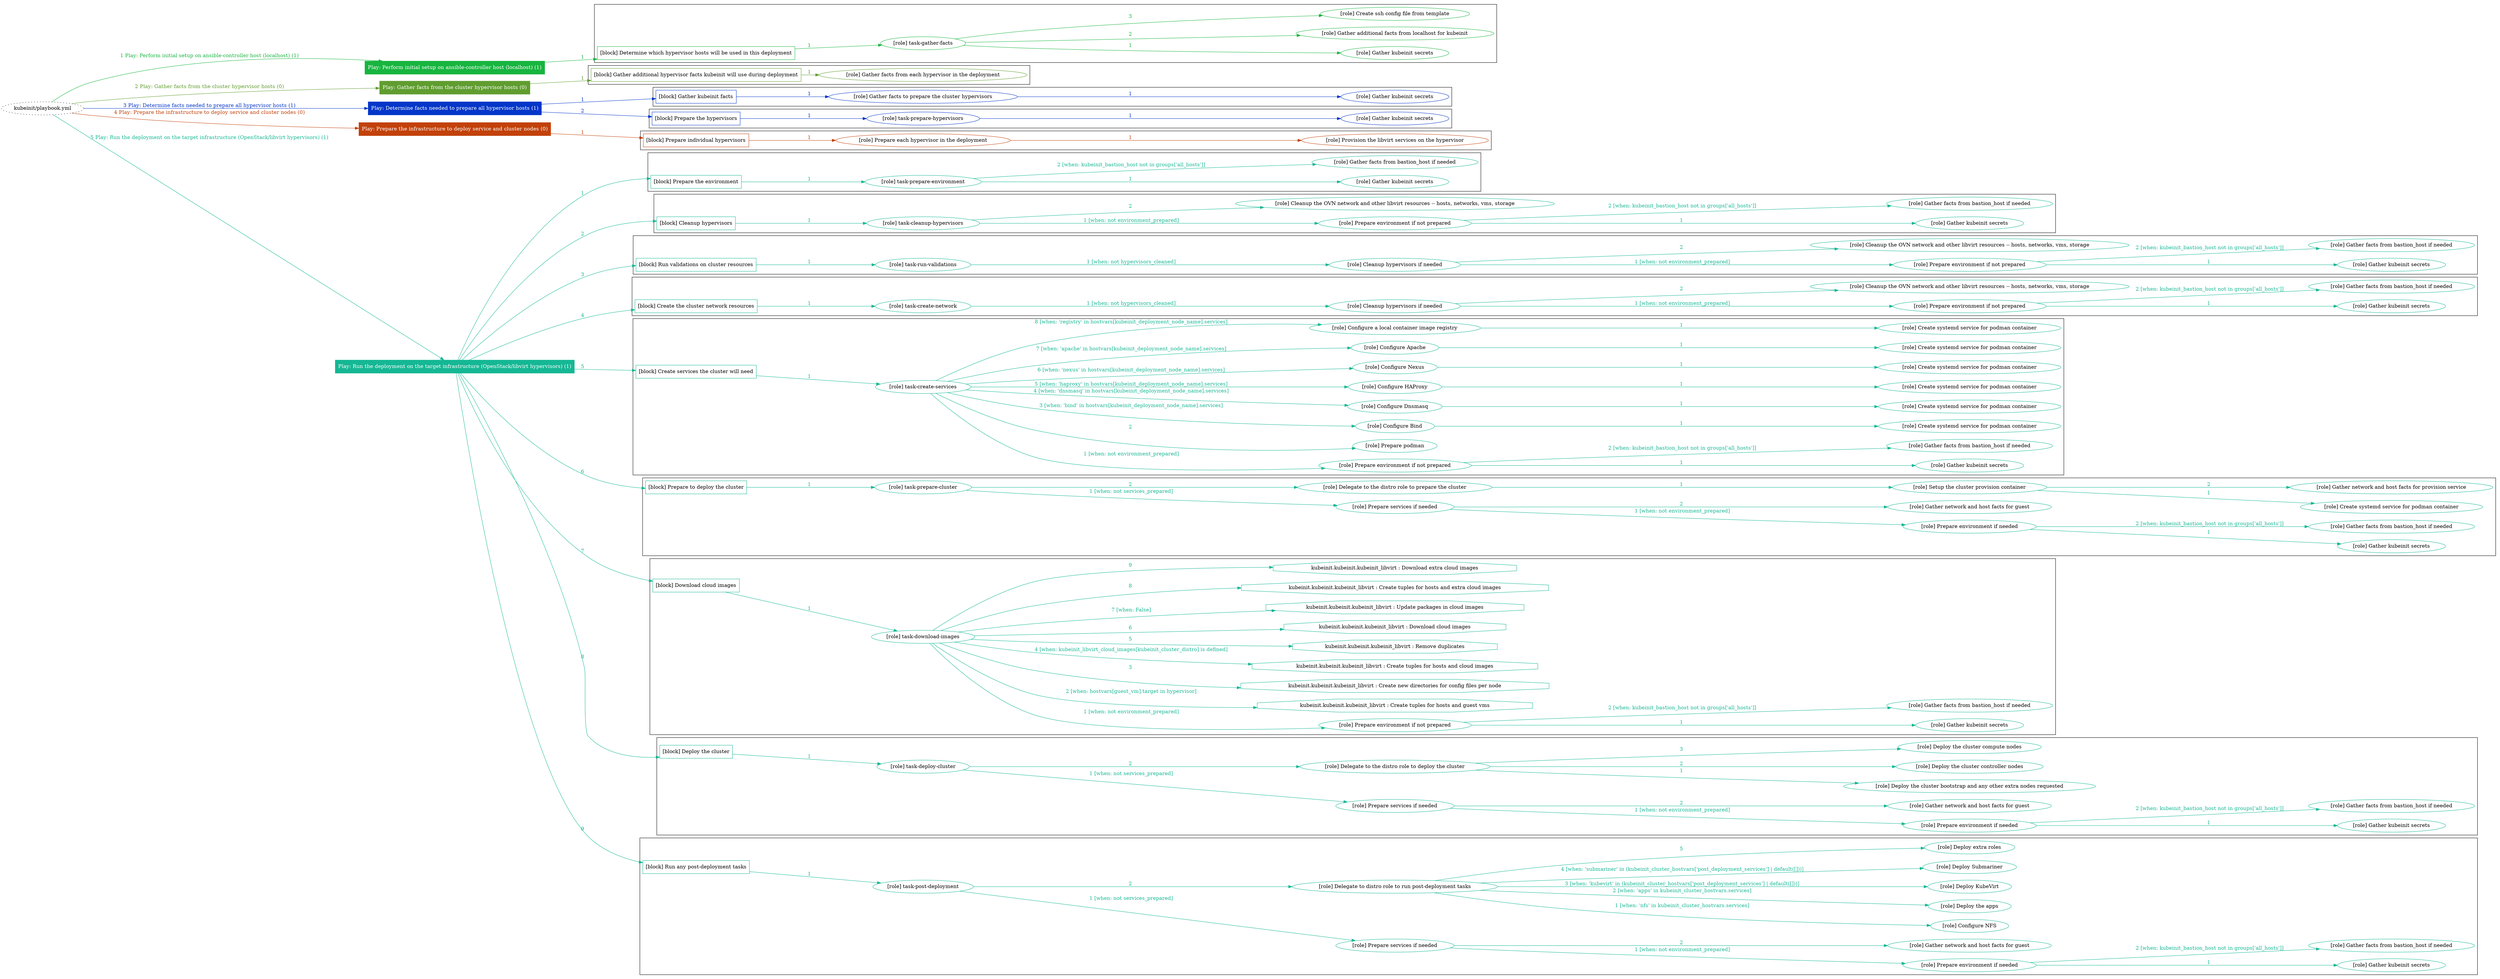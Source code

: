 digraph {
	graph [concentrate=true ordering=in rankdir=LR ratio=fill]
	edge [esep=5 sep=10]
	"kubeinit/playbook.yml" [URL="/home/runner/work/kubeinit/kubeinit/kubeinit/playbook.yml" id=playbook_b8c0cff5 style=dotted]
	"kubeinit/playbook.yml" -> play_79bb2c2b [label="1 Play: Perform initial setup on ansible-controller host (localhost) (1)" color="#17b53f" fontcolor="#17b53f" id=edge_play_79bb2c2b labeltooltip="1 Play: Perform initial setup on ansible-controller host (localhost) (1)" tooltip="1 Play: Perform initial setup on ansible-controller host (localhost) (1)"]
	subgraph "Play: Perform initial setup on ansible-controller host (localhost) (1)" {
		play_79bb2c2b [label="Play: Perform initial setup on ansible-controller host (localhost) (1)" URL="/home/runner/work/kubeinit/kubeinit/kubeinit/playbook.yml" color="#17b53f" fontcolor="#ffffff" id=play_79bb2c2b shape=box style=filled tooltip=localhost]
		play_79bb2c2b -> block_7d0245c3 [label=1 color="#17b53f" fontcolor="#17b53f" id=edge_block_7d0245c3 labeltooltip=1 tooltip=1]
		subgraph cluster_block_7d0245c3 {
			block_7d0245c3 [label="[block] Determine which hypervisor hosts will be used in this deployment" URL="/home/runner/work/kubeinit/kubeinit/kubeinit/playbook.yml" color="#17b53f" id=block_7d0245c3 labeltooltip="Determine which hypervisor hosts will be used in this deployment" shape=box tooltip="Determine which hypervisor hosts will be used in this deployment"]
			block_7d0245c3 -> role_03eec161 [label="1 " color="#17b53f" fontcolor="#17b53f" id=edge_role_03eec161 labeltooltip="1 " tooltip="1 "]
			subgraph "task-gather-facts" {
				role_03eec161 [label="[role] task-gather-facts" URL="/home/runner/work/kubeinit/kubeinit/kubeinit/playbook.yml" color="#17b53f" id=role_03eec161 tooltip="task-gather-facts"]
				role_03eec161 -> role_0f22fba3 [label="1 " color="#17b53f" fontcolor="#17b53f" id=edge_role_0f22fba3 labeltooltip="1 " tooltip="1 "]
				subgraph "Gather kubeinit secrets" {
					role_0f22fba3 [label="[role] Gather kubeinit secrets" URL="/home/runner/.ansible/collections/ansible_collections/kubeinit/kubeinit/roles/kubeinit_prepare/tasks/build_hypervisors_group.yml" color="#17b53f" id=role_0f22fba3 tooltip="Gather kubeinit secrets"]
				}
				role_03eec161 -> role_a5742921 [label="2 " color="#17b53f" fontcolor="#17b53f" id=edge_role_a5742921 labeltooltip="2 " tooltip="2 "]
				subgraph "Gather additional facts from localhost for kubeinit" {
					role_a5742921 [label="[role] Gather additional facts from localhost for kubeinit" URL="/home/runner/.ansible/collections/ansible_collections/kubeinit/kubeinit/roles/kubeinit_prepare/tasks/build_hypervisors_group.yml" color="#17b53f" id=role_a5742921 tooltip="Gather additional facts from localhost for kubeinit"]
				}
				role_03eec161 -> role_8aaf65fe [label="3 " color="#17b53f" fontcolor="#17b53f" id=edge_role_8aaf65fe labeltooltip="3 " tooltip="3 "]
				subgraph "Create ssh config file from template" {
					role_8aaf65fe [label="[role] Create ssh config file from template" URL="/home/runner/.ansible/collections/ansible_collections/kubeinit/kubeinit/roles/kubeinit_prepare/tasks/build_hypervisors_group.yml" color="#17b53f" id=role_8aaf65fe tooltip="Create ssh config file from template"]
				}
			}
		}
	}
	"kubeinit/playbook.yml" -> play_9719914f [label="2 Play: Gather facts from the cluster hypervisor hosts (0)" color="#609d2f" fontcolor="#609d2f" id=edge_play_9719914f labeltooltip="2 Play: Gather facts from the cluster hypervisor hosts (0)" tooltip="2 Play: Gather facts from the cluster hypervisor hosts (0)"]
	subgraph "Play: Gather facts from the cluster hypervisor hosts (0)" {
		play_9719914f [label="Play: Gather facts from the cluster hypervisor hosts (0)" URL="/home/runner/work/kubeinit/kubeinit/kubeinit/playbook.yml" color="#609d2f" fontcolor="#ffffff" id=play_9719914f shape=box style=filled tooltip="Play: Gather facts from the cluster hypervisor hosts (0)"]
		play_9719914f -> block_3197fe7c [label=1 color="#609d2f" fontcolor="#609d2f" id=edge_block_3197fe7c labeltooltip=1 tooltip=1]
		subgraph cluster_block_3197fe7c {
			block_3197fe7c [label="[block] Gather additional hypervisor facts kubeinit will use during deployment" URL="/home/runner/work/kubeinit/kubeinit/kubeinit/playbook.yml" color="#609d2f" id=block_3197fe7c labeltooltip="Gather additional hypervisor facts kubeinit will use during deployment" shape=box tooltip="Gather additional hypervisor facts kubeinit will use during deployment"]
			block_3197fe7c -> role_602e5e78 [label="1 " color="#609d2f" fontcolor="#609d2f" id=edge_role_602e5e78 labeltooltip="1 " tooltip="1 "]
			subgraph "Gather facts from each hypervisor in the deployment" {
				role_602e5e78 [label="[role] Gather facts from each hypervisor in the deployment" URL="/home/runner/work/kubeinit/kubeinit/kubeinit/playbook.yml" color="#609d2f" id=role_602e5e78 tooltip="Gather facts from each hypervisor in the deployment"]
			}
		}
	}
	"kubeinit/playbook.yml" -> play_0260ae30 [label="3 Play: Determine facts needed to prepare all hypervisor hosts (1)" color="#0336c9" fontcolor="#0336c9" id=edge_play_0260ae30 labeltooltip="3 Play: Determine facts needed to prepare all hypervisor hosts (1)" tooltip="3 Play: Determine facts needed to prepare all hypervisor hosts (1)"]
	subgraph "Play: Determine facts needed to prepare all hypervisor hosts (1)" {
		play_0260ae30 [label="Play: Determine facts needed to prepare all hypervisor hosts (1)" URL="/home/runner/work/kubeinit/kubeinit/kubeinit/playbook.yml" color="#0336c9" fontcolor="#ffffff" id=play_0260ae30 shape=box style=filled tooltip=localhost]
		play_0260ae30 -> block_7a3b59b8 [label=1 color="#0336c9" fontcolor="#0336c9" id=edge_block_7a3b59b8 labeltooltip=1 tooltip=1]
		subgraph cluster_block_7a3b59b8 {
			block_7a3b59b8 [label="[block] Gather kubeinit facts" URL="/home/runner/work/kubeinit/kubeinit/kubeinit/playbook.yml" color="#0336c9" id=block_7a3b59b8 labeltooltip="Gather kubeinit facts" shape=box tooltip="Gather kubeinit facts"]
			block_7a3b59b8 -> role_93294389 [label="1 " color="#0336c9" fontcolor="#0336c9" id=edge_role_93294389 labeltooltip="1 " tooltip="1 "]
			subgraph "Gather facts to prepare the cluster hypervisors" {
				role_93294389 [label="[role] Gather facts to prepare the cluster hypervisors" URL="/home/runner/work/kubeinit/kubeinit/kubeinit/playbook.yml" color="#0336c9" id=role_93294389 tooltip="Gather facts to prepare the cluster hypervisors"]
				role_93294389 -> role_0e43e0f3 [label="1 " color="#0336c9" fontcolor="#0336c9" id=edge_role_0e43e0f3 labeltooltip="1 " tooltip="1 "]
				subgraph "Gather kubeinit secrets" {
					role_0e43e0f3 [label="[role] Gather kubeinit secrets" URL="/home/runner/.ansible/collections/ansible_collections/kubeinit/kubeinit/roles/kubeinit_prepare/tasks/gather_kubeinit_facts.yml" color="#0336c9" id=role_0e43e0f3 tooltip="Gather kubeinit secrets"]
				}
			}
		}
		play_0260ae30 -> block_d73faa6b [label=2 color="#0336c9" fontcolor="#0336c9" id=edge_block_d73faa6b labeltooltip=2 tooltip=2]
		subgraph cluster_block_d73faa6b {
			block_d73faa6b [label="[block] Prepare the hypervisors" URL="/home/runner/work/kubeinit/kubeinit/kubeinit/playbook.yml" color="#0336c9" id=block_d73faa6b labeltooltip="Prepare the hypervisors" shape=box tooltip="Prepare the hypervisors"]
			block_d73faa6b -> role_a7060d57 [label="1 " color="#0336c9" fontcolor="#0336c9" id=edge_role_a7060d57 labeltooltip="1 " tooltip="1 "]
			subgraph "task-prepare-hypervisors" {
				role_a7060d57 [label="[role] task-prepare-hypervisors" URL="/home/runner/work/kubeinit/kubeinit/kubeinit/playbook.yml" color="#0336c9" id=role_a7060d57 tooltip="task-prepare-hypervisors"]
				role_a7060d57 -> role_28df9313 [label="1 " color="#0336c9" fontcolor="#0336c9" id=edge_role_28df9313 labeltooltip="1 " tooltip="1 "]
				subgraph "Gather kubeinit secrets" {
					role_28df9313 [label="[role] Gather kubeinit secrets" URL="/home/runner/.ansible/collections/ansible_collections/kubeinit/kubeinit/roles/kubeinit_prepare/tasks/gather_kubeinit_facts.yml" color="#0336c9" id=role_28df9313 tooltip="Gather kubeinit secrets"]
				}
			}
		}
	}
	"kubeinit/playbook.yml" -> play_c49d38e2 [label="4 Play: Prepare the infrastructure to deploy service and cluster nodes (0)" color="#c2410a" fontcolor="#c2410a" id=edge_play_c49d38e2 labeltooltip="4 Play: Prepare the infrastructure to deploy service and cluster nodes (0)" tooltip="4 Play: Prepare the infrastructure to deploy service and cluster nodes (0)"]
	subgraph "Play: Prepare the infrastructure to deploy service and cluster nodes (0)" {
		play_c49d38e2 [label="Play: Prepare the infrastructure to deploy service and cluster nodes (0)" URL="/home/runner/work/kubeinit/kubeinit/kubeinit/playbook.yml" color="#c2410a" fontcolor="#ffffff" id=play_c49d38e2 shape=box style=filled tooltip="Play: Prepare the infrastructure to deploy service and cluster nodes (0)"]
		play_c49d38e2 -> block_58b3752d [label=1 color="#c2410a" fontcolor="#c2410a" id=edge_block_58b3752d labeltooltip=1 tooltip=1]
		subgraph cluster_block_58b3752d {
			block_58b3752d [label="[block] Prepare individual hypervisors" URL="/home/runner/work/kubeinit/kubeinit/kubeinit/playbook.yml" color="#c2410a" id=block_58b3752d labeltooltip="Prepare individual hypervisors" shape=box tooltip="Prepare individual hypervisors"]
			block_58b3752d -> role_0242a34a [label="1 " color="#c2410a" fontcolor="#c2410a" id=edge_role_0242a34a labeltooltip="1 " tooltip="1 "]
			subgraph "Prepare each hypervisor in the deployment" {
				role_0242a34a [label="[role] Prepare each hypervisor in the deployment" URL="/home/runner/work/kubeinit/kubeinit/kubeinit/playbook.yml" color="#c2410a" id=role_0242a34a tooltip="Prepare each hypervisor in the deployment"]
				role_0242a34a -> role_82423470 [label="1 " color="#c2410a" fontcolor="#c2410a" id=edge_role_82423470 labeltooltip="1 " tooltip="1 "]
				subgraph "Provision the libvirt services on the hypervisor" {
					role_82423470 [label="[role] Provision the libvirt services on the hypervisor" URL="/home/runner/.ansible/collections/ansible_collections/kubeinit/kubeinit/roles/kubeinit_prepare/tasks/prepare_hypervisor.yml" color="#c2410a" id=role_82423470 tooltip="Provision the libvirt services on the hypervisor"]
				}
			}
		}
	}
	"kubeinit/playbook.yml" -> play_3e78b6ce [label="5 Play: Run the deployment on the target infrastructure (OpenStack/libvirt hypervisors) (1)" color="#15b794" fontcolor="#15b794" id=edge_play_3e78b6ce labeltooltip="5 Play: Run the deployment on the target infrastructure (OpenStack/libvirt hypervisors) (1)" tooltip="5 Play: Run the deployment on the target infrastructure (OpenStack/libvirt hypervisors) (1)"]
	subgraph "Play: Run the deployment on the target infrastructure (OpenStack/libvirt hypervisors) (1)" {
		play_3e78b6ce [label="Play: Run the deployment on the target infrastructure (OpenStack/libvirt hypervisors) (1)" URL="/home/runner/work/kubeinit/kubeinit/kubeinit/playbook.yml" color="#15b794" fontcolor="#ffffff" id=play_3e78b6ce shape=box style=filled tooltip=localhost]
		play_3e78b6ce -> block_551d9a4a [label=1 color="#15b794" fontcolor="#15b794" id=edge_block_551d9a4a labeltooltip=1 tooltip=1]
		subgraph cluster_block_551d9a4a {
			block_551d9a4a [label="[block] Prepare the environment" URL="/home/runner/work/kubeinit/kubeinit/kubeinit/playbook.yml" color="#15b794" id=block_551d9a4a labeltooltip="Prepare the environment" shape=box tooltip="Prepare the environment"]
			block_551d9a4a -> role_446127a7 [label="1 " color="#15b794" fontcolor="#15b794" id=edge_role_446127a7 labeltooltip="1 " tooltip="1 "]
			subgraph "task-prepare-environment" {
				role_446127a7 [label="[role] task-prepare-environment" URL="/home/runner/work/kubeinit/kubeinit/kubeinit/playbook.yml" color="#15b794" id=role_446127a7 tooltip="task-prepare-environment"]
				role_446127a7 -> role_4d3b2f1a [label="1 " color="#15b794" fontcolor="#15b794" id=edge_role_4d3b2f1a labeltooltip="1 " tooltip="1 "]
				subgraph "Gather kubeinit secrets" {
					role_4d3b2f1a [label="[role] Gather kubeinit secrets" URL="/home/runner/.ansible/collections/ansible_collections/kubeinit/kubeinit/roles/kubeinit_prepare/tasks/gather_kubeinit_facts.yml" color="#15b794" id=role_4d3b2f1a tooltip="Gather kubeinit secrets"]
				}
				role_446127a7 -> role_658f92ec [label="2 [when: kubeinit_bastion_host not in groups['all_hosts']]" color="#15b794" fontcolor="#15b794" id=edge_role_658f92ec labeltooltip="2 [when: kubeinit_bastion_host not in groups['all_hosts']]" tooltip="2 [when: kubeinit_bastion_host not in groups['all_hosts']]"]
				subgraph "Gather facts from bastion_host if needed" {
					role_658f92ec [label="[role] Gather facts from bastion_host if needed" URL="/home/runner/.ansible/collections/ansible_collections/kubeinit/kubeinit/roles/kubeinit_prepare/tasks/main.yml" color="#15b794" id=role_658f92ec tooltip="Gather facts from bastion_host if needed"]
				}
			}
		}
		play_3e78b6ce -> block_05b1e6d5 [label=2 color="#15b794" fontcolor="#15b794" id=edge_block_05b1e6d5 labeltooltip=2 tooltip=2]
		subgraph cluster_block_05b1e6d5 {
			block_05b1e6d5 [label="[block] Cleanup hypervisors" URL="/home/runner/work/kubeinit/kubeinit/kubeinit/playbook.yml" color="#15b794" id=block_05b1e6d5 labeltooltip="Cleanup hypervisors" shape=box tooltip="Cleanup hypervisors"]
			block_05b1e6d5 -> role_9380ef3f [label="1 " color="#15b794" fontcolor="#15b794" id=edge_role_9380ef3f labeltooltip="1 " tooltip="1 "]
			subgraph "task-cleanup-hypervisors" {
				role_9380ef3f [label="[role] task-cleanup-hypervisors" URL="/home/runner/work/kubeinit/kubeinit/kubeinit/playbook.yml" color="#15b794" id=role_9380ef3f tooltip="task-cleanup-hypervisors"]
				role_9380ef3f -> role_fc4af6cd [label="1 [when: not environment_prepared]" color="#15b794" fontcolor="#15b794" id=edge_role_fc4af6cd labeltooltip="1 [when: not environment_prepared]" tooltip="1 [when: not environment_prepared]"]
				subgraph "Prepare environment if not prepared" {
					role_fc4af6cd [label="[role] Prepare environment if not prepared" URL="/home/runner/.ansible/collections/ansible_collections/kubeinit/kubeinit/roles/kubeinit_libvirt/tasks/cleanup_hypervisors.yml" color="#15b794" id=role_fc4af6cd tooltip="Prepare environment if not prepared"]
					role_fc4af6cd -> role_afb8169a [label="1 " color="#15b794" fontcolor="#15b794" id=edge_role_afb8169a labeltooltip="1 " tooltip="1 "]
					subgraph "Gather kubeinit secrets" {
						role_afb8169a [label="[role] Gather kubeinit secrets" URL="/home/runner/.ansible/collections/ansible_collections/kubeinit/kubeinit/roles/kubeinit_prepare/tasks/gather_kubeinit_facts.yml" color="#15b794" id=role_afb8169a tooltip="Gather kubeinit secrets"]
					}
					role_fc4af6cd -> role_ea319e98 [label="2 [when: kubeinit_bastion_host not in groups['all_hosts']]" color="#15b794" fontcolor="#15b794" id=edge_role_ea319e98 labeltooltip="2 [when: kubeinit_bastion_host not in groups['all_hosts']]" tooltip="2 [when: kubeinit_bastion_host not in groups['all_hosts']]"]
					subgraph "Gather facts from bastion_host if needed" {
						role_ea319e98 [label="[role] Gather facts from bastion_host if needed" URL="/home/runner/.ansible/collections/ansible_collections/kubeinit/kubeinit/roles/kubeinit_prepare/tasks/main.yml" color="#15b794" id=role_ea319e98 tooltip="Gather facts from bastion_host if needed"]
					}
				}
				role_9380ef3f -> role_1036d44f [label="2 " color="#15b794" fontcolor="#15b794" id=edge_role_1036d44f labeltooltip="2 " tooltip="2 "]
				subgraph "Cleanup the OVN network and other libvirt resources -- hosts, networks, vms, storage" {
					role_1036d44f [label="[role] Cleanup the OVN network and other libvirt resources -- hosts, networks, vms, storage" URL="/home/runner/.ansible/collections/ansible_collections/kubeinit/kubeinit/roles/kubeinit_libvirt/tasks/cleanup_hypervisors.yml" color="#15b794" id=role_1036d44f tooltip="Cleanup the OVN network and other libvirt resources -- hosts, networks, vms, storage"]
				}
			}
		}
		play_3e78b6ce -> block_2edb4171 [label=3 color="#15b794" fontcolor="#15b794" id=edge_block_2edb4171 labeltooltip=3 tooltip=3]
		subgraph cluster_block_2edb4171 {
			block_2edb4171 [label="[block] Run validations on cluster resources" URL="/home/runner/work/kubeinit/kubeinit/kubeinit/playbook.yml" color="#15b794" id=block_2edb4171 labeltooltip="Run validations on cluster resources" shape=box tooltip="Run validations on cluster resources"]
			block_2edb4171 -> role_65d10ce2 [label="1 " color="#15b794" fontcolor="#15b794" id=edge_role_65d10ce2 labeltooltip="1 " tooltip="1 "]
			subgraph "task-run-validations" {
				role_65d10ce2 [label="[role] task-run-validations" URL="/home/runner/work/kubeinit/kubeinit/kubeinit/playbook.yml" color="#15b794" id=role_65d10ce2 tooltip="task-run-validations"]
				role_65d10ce2 -> role_9abbbc3c [label="1 [when: not hypervisors_cleaned]" color="#15b794" fontcolor="#15b794" id=edge_role_9abbbc3c labeltooltip="1 [when: not hypervisors_cleaned]" tooltip="1 [when: not hypervisors_cleaned]"]
				subgraph "Cleanup hypervisors if needed" {
					role_9abbbc3c [label="[role] Cleanup hypervisors if needed" URL="/home/runner/.ansible/collections/ansible_collections/kubeinit/kubeinit/roles/kubeinit_validations/tasks/main.yml" color="#15b794" id=role_9abbbc3c tooltip="Cleanup hypervisors if needed"]
					role_9abbbc3c -> role_29b59d80 [label="1 [when: not environment_prepared]" color="#15b794" fontcolor="#15b794" id=edge_role_29b59d80 labeltooltip="1 [when: not environment_prepared]" tooltip="1 [when: not environment_prepared]"]
					subgraph "Prepare environment if not prepared" {
						role_29b59d80 [label="[role] Prepare environment if not prepared" URL="/home/runner/.ansible/collections/ansible_collections/kubeinit/kubeinit/roles/kubeinit_libvirt/tasks/cleanup_hypervisors.yml" color="#15b794" id=role_29b59d80 tooltip="Prepare environment if not prepared"]
						role_29b59d80 -> role_4c908427 [label="1 " color="#15b794" fontcolor="#15b794" id=edge_role_4c908427 labeltooltip="1 " tooltip="1 "]
						subgraph "Gather kubeinit secrets" {
							role_4c908427 [label="[role] Gather kubeinit secrets" URL="/home/runner/.ansible/collections/ansible_collections/kubeinit/kubeinit/roles/kubeinit_prepare/tasks/gather_kubeinit_facts.yml" color="#15b794" id=role_4c908427 tooltip="Gather kubeinit secrets"]
						}
						role_29b59d80 -> role_a76e02f3 [label="2 [when: kubeinit_bastion_host not in groups['all_hosts']]" color="#15b794" fontcolor="#15b794" id=edge_role_a76e02f3 labeltooltip="2 [when: kubeinit_bastion_host not in groups['all_hosts']]" tooltip="2 [when: kubeinit_bastion_host not in groups['all_hosts']]"]
						subgraph "Gather facts from bastion_host if needed" {
							role_a76e02f3 [label="[role] Gather facts from bastion_host if needed" URL="/home/runner/.ansible/collections/ansible_collections/kubeinit/kubeinit/roles/kubeinit_prepare/tasks/main.yml" color="#15b794" id=role_a76e02f3 tooltip="Gather facts from bastion_host if needed"]
						}
					}
					role_9abbbc3c -> role_23526d44 [label="2 " color="#15b794" fontcolor="#15b794" id=edge_role_23526d44 labeltooltip="2 " tooltip="2 "]
					subgraph "Cleanup the OVN network and other libvirt resources -- hosts, networks, vms, storage" {
						role_23526d44 [label="[role] Cleanup the OVN network and other libvirt resources -- hosts, networks, vms, storage" URL="/home/runner/.ansible/collections/ansible_collections/kubeinit/kubeinit/roles/kubeinit_libvirt/tasks/cleanup_hypervisors.yml" color="#15b794" id=role_23526d44 tooltip="Cleanup the OVN network and other libvirt resources -- hosts, networks, vms, storage"]
					}
				}
			}
		}
		play_3e78b6ce -> block_fb2fca9a [label=4 color="#15b794" fontcolor="#15b794" id=edge_block_fb2fca9a labeltooltip=4 tooltip=4]
		subgraph cluster_block_fb2fca9a {
			block_fb2fca9a [label="[block] Create the cluster network resources" URL="/home/runner/work/kubeinit/kubeinit/kubeinit/playbook.yml" color="#15b794" id=block_fb2fca9a labeltooltip="Create the cluster network resources" shape=box tooltip="Create the cluster network resources"]
			block_fb2fca9a -> role_215ce63f [label="1 " color="#15b794" fontcolor="#15b794" id=edge_role_215ce63f labeltooltip="1 " tooltip="1 "]
			subgraph "task-create-network" {
				role_215ce63f [label="[role] task-create-network" URL="/home/runner/work/kubeinit/kubeinit/kubeinit/playbook.yml" color="#15b794" id=role_215ce63f tooltip="task-create-network"]
				role_215ce63f -> role_14e12a07 [label="1 [when: not hypervisors_cleaned]" color="#15b794" fontcolor="#15b794" id=edge_role_14e12a07 labeltooltip="1 [when: not hypervisors_cleaned]" tooltip="1 [when: not hypervisors_cleaned]"]
				subgraph "Cleanup hypervisors if needed" {
					role_14e12a07 [label="[role] Cleanup hypervisors if needed" URL="/home/runner/.ansible/collections/ansible_collections/kubeinit/kubeinit/roles/kubeinit_libvirt/tasks/create_network.yml" color="#15b794" id=role_14e12a07 tooltip="Cleanup hypervisors if needed"]
					role_14e12a07 -> role_e40c020a [label="1 [when: not environment_prepared]" color="#15b794" fontcolor="#15b794" id=edge_role_e40c020a labeltooltip="1 [when: not environment_prepared]" tooltip="1 [when: not environment_prepared]"]
					subgraph "Prepare environment if not prepared" {
						role_e40c020a [label="[role] Prepare environment if not prepared" URL="/home/runner/.ansible/collections/ansible_collections/kubeinit/kubeinit/roles/kubeinit_libvirt/tasks/cleanup_hypervisors.yml" color="#15b794" id=role_e40c020a tooltip="Prepare environment if not prepared"]
						role_e40c020a -> role_0f351355 [label="1 " color="#15b794" fontcolor="#15b794" id=edge_role_0f351355 labeltooltip="1 " tooltip="1 "]
						subgraph "Gather kubeinit secrets" {
							role_0f351355 [label="[role] Gather kubeinit secrets" URL="/home/runner/.ansible/collections/ansible_collections/kubeinit/kubeinit/roles/kubeinit_prepare/tasks/gather_kubeinit_facts.yml" color="#15b794" id=role_0f351355 tooltip="Gather kubeinit secrets"]
						}
						role_e40c020a -> role_8f890452 [label="2 [when: kubeinit_bastion_host not in groups['all_hosts']]" color="#15b794" fontcolor="#15b794" id=edge_role_8f890452 labeltooltip="2 [when: kubeinit_bastion_host not in groups['all_hosts']]" tooltip="2 [when: kubeinit_bastion_host not in groups['all_hosts']]"]
						subgraph "Gather facts from bastion_host if needed" {
							role_8f890452 [label="[role] Gather facts from bastion_host if needed" URL="/home/runner/.ansible/collections/ansible_collections/kubeinit/kubeinit/roles/kubeinit_prepare/tasks/main.yml" color="#15b794" id=role_8f890452 tooltip="Gather facts from bastion_host if needed"]
						}
					}
					role_14e12a07 -> role_858f82c7 [label="2 " color="#15b794" fontcolor="#15b794" id=edge_role_858f82c7 labeltooltip="2 " tooltip="2 "]
					subgraph "Cleanup the OVN network and other libvirt resources -- hosts, networks, vms, storage" {
						role_858f82c7 [label="[role] Cleanup the OVN network and other libvirt resources -- hosts, networks, vms, storage" URL="/home/runner/.ansible/collections/ansible_collections/kubeinit/kubeinit/roles/kubeinit_libvirt/tasks/cleanup_hypervisors.yml" color="#15b794" id=role_858f82c7 tooltip="Cleanup the OVN network and other libvirt resources -- hosts, networks, vms, storage"]
					}
				}
			}
		}
		play_3e78b6ce -> block_5f3618f0 [label=5 color="#15b794" fontcolor="#15b794" id=edge_block_5f3618f0 labeltooltip=5 tooltip=5]
		subgraph cluster_block_5f3618f0 {
			block_5f3618f0 [label="[block] Create services the cluster will need" URL="/home/runner/work/kubeinit/kubeinit/kubeinit/playbook.yml" color="#15b794" id=block_5f3618f0 labeltooltip="Create services the cluster will need" shape=box tooltip="Create services the cluster will need"]
			block_5f3618f0 -> role_5f8d4481 [label="1 " color="#15b794" fontcolor="#15b794" id=edge_role_5f8d4481 labeltooltip="1 " tooltip="1 "]
			subgraph "task-create-services" {
				role_5f8d4481 [label="[role] task-create-services" URL="/home/runner/work/kubeinit/kubeinit/kubeinit/playbook.yml" color="#15b794" id=role_5f8d4481 tooltip="task-create-services"]
				role_5f8d4481 -> role_55929c0e [label="1 [when: not environment_prepared]" color="#15b794" fontcolor="#15b794" id=edge_role_55929c0e labeltooltip="1 [when: not environment_prepared]" tooltip="1 [when: not environment_prepared]"]
				subgraph "Prepare environment if not prepared" {
					role_55929c0e [label="[role] Prepare environment if not prepared" URL="/home/runner/.ansible/collections/ansible_collections/kubeinit/kubeinit/roles/kubeinit_services/tasks/main.yml" color="#15b794" id=role_55929c0e tooltip="Prepare environment if not prepared"]
					role_55929c0e -> role_6feaa712 [label="1 " color="#15b794" fontcolor="#15b794" id=edge_role_6feaa712 labeltooltip="1 " tooltip="1 "]
					subgraph "Gather kubeinit secrets" {
						role_6feaa712 [label="[role] Gather kubeinit secrets" URL="/home/runner/.ansible/collections/ansible_collections/kubeinit/kubeinit/roles/kubeinit_prepare/tasks/gather_kubeinit_facts.yml" color="#15b794" id=role_6feaa712 tooltip="Gather kubeinit secrets"]
					}
					role_55929c0e -> role_14f61dbc [label="2 [when: kubeinit_bastion_host not in groups['all_hosts']]" color="#15b794" fontcolor="#15b794" id=edge_role_14f61dbc labeltooltip="2 [when: kubeinit_bastion_host not in groups['all_hosts']]" tooltip="2 [when: kubeinit_bastion_host not in groups['all_hosts']]"]
					subgraph "Gather facts from bastion_host if needed" {
						role_14f61dbc [label="[role] Gather facts from bastion_host if needed" URL="/home/runner/.ansible/collections/ansible_collections/kubeinit/kubeinit/roles/kubeinit_prepare/tasks/main.yml" color="#15b794" id=role_14f61dbc tooltip="Gather facts from bastion_host if needed"]
					}
				}
				role_5f8d4481 -> role_7fee8034 [label="2 " color="#15b794" fontcolor="#15b794" id=edge_role_7fee8034 labeltooltip="2 " tooltip="2 "]
				subgraph "Prepare podman" {
					role_7fee8034 [label="[role] Prepare podman" URL="/home/runner/.ansible/collections/ansible_collections/kubeinit/kubeinit/roles/kubeinit_services/tasks/00_create_service_pod.yml" color="#15b794" id=role_7fee8034 tooltip="Prepare podman"]
				}
				role_5f8d4481 -> role_627f7191 [label="3 [when: 'bind' in hostvars[kubeinit_deployment_node_name].services]" color="#15b794" fontcolor="#15b794" id=edge_role_627f7191 labeltooltip="3 [when: 'bind' in hostvars[kubeinit_deployment_node_name].services]" tooltip="3 [when: 'bind' in hostvars[kubeinit_deployment_node_name].services]"]
				subgraph "Configure Bind" {
					role_627f7191 [label="[role] Configure Bind" URL="/home/runner/.ansible/collections/ansible_collections/kubeinit/kubeinit/roles/kubeinit_services/tasks/start_services_containers.yml" color="#15b794" id=role_627f7191 tooltip="Configure Bind"]
					role_627f7191 -> role_1a037096 [label="1 " color="#15b794" fontcolor="#15b794" id=edge_role_1a037096 labeltooltip="1 " tooltip="1 "]
					subgraph "Create systemd service for podman container" {
						role_1a037096 [label="[role] Create systemd service for podman container" URL="/home/runner/.ansible/collections/ansible_collections/kubeinit/kubeinit/roles/kubeinit_bind/tasks/main.yml" color="#15b794" id=role_1a037096 tooltip="Create systemd service for podman container"]
					}
				}
				role_5f8d4481 -> role_26e41258 [label="4 [when: 'dnsmasq' in hostvars[kubeinit_deployment_node_name].services]" color="#15b794" fontcolor="#15b794" id=edge_role_26e41258 labeltooltip="4 [when: 'dnsmasq' in hostvars[kubeinit_deployment_node_name].services]" tooltip="4 [when: 'dnsmasq' in hostvars[kubeinit_deployment_node_name].services]"]
				subgraph "Configure Dnsmasq" {
					role_26e41258 [label="[role] Configure Dnsmasq" URL="/home/runner/.ansible/collections/ansible_collections/kubeinit/kubeinit/roles/kubeinit_services/tasks/start_services_containers.yml" color="#15b794" id=role_26e41258 tooltip="Configure Dnsmasq"]
					role_26e41258 -> role_fd63f240 [label="1 " color="#15b794" fontcolor="#15b794" id=edge_role_fd63f240 labeltooltip="1 " tooltip="1 "]
					subgraph "Create systemd service for podman container" {
						role_fd63f240 [label="[role] Create systemd service for podman container" URL="/home/runner/.ansible/collections/ansible_collections/kubeinit/kubeinit/roles/kubeinit_dnsmasq/tasks/main.yml" color="#15b794" id=role_fd63f240 tooltip="Create systemd service for podman container"]
					}
				}
				role_5f8d4481 -> role_16409e9c [label="5 [when: 'haproxy' in hostvars[kubeinit_deployment_node_name].services]" color="#15b794" fontcolor="#15b794" id=edge_role_16409e9c labeltooltip="5 [when: 'haproxy' in hostvars[kubeinit_deployment_node_name].services]" tooltip="5 [when: 'haproxy' in hostvars[kubeinit_deployment_node_name].services]"]
				subgraph "Configure HAProxy" {
					role_16409e9c [label="[role] Configure HAProxy" URL="/home/runner/.ansible/collections/ansible_collections/kubeinit/kubeinit/roles/kubeinit_services/tasks/start_services_containers.yml" color="#15b794" id=role_16409e9c tooltip="Configure HAProxy"]
					role_16409e9c -> role_1024834e [label="1 " color="#15b794" fontcolor="#15b794" id=edge_role_1024834e labeltooltip="1 " tooltip="1 "]
					subgraph "Create systemd service for podman container" {
						role_1024834e [label="[role] Create systemd service for podman container" URL="/home/runner/.ansible/collections/ansible_collections/kubeinit/kubeinit/roles/kubeinit_haproxy/tasks/main.yml" color="#15b794" id=role_1024834e tooltip="Create systemd service for podman container"]
					}
				}
				role_5f8d4481 -> role_2239811c [label="6 [when: 'nexus' in hostvars[kubeinit_deployment_node_name].services]" color="#15b794" fontcolor="#15b794" id=edge_role_2239811c labeltooltip="6 [when: 'nexus' in hostvars[kubeinit_deployment_node_name].services]" tooltip="6 [when: 'nexus' in hostvars[kubeinit_deployment_node_name].services]"]
				subgraph "Configure Nexus" {
					role_2239811c [label="[role] Configure Nexus" URL="/home/runner/.ansible/collections/ansible_collections/kubeinit/kubeinit/roles/kubeinit_services/tasks/start_services_containers.yml" color="#15b794" id=role_2239811c tooltip="Configure Nexus"]
					role_2239811c -> role_c28614a7 [label="1 " color="#15b794" fontcolor="#15b794" id=edge_role_c28614a7 labeltooltip="1 " tooltip="1 "]
					subgraph "Create systemd service for podman container" {
						role_c28614a7 [label="[role] Create systemd service for podman container" URL="/home/runner/.ansible/collections/ansible_collections/kubeinit/kubeinit/roles/kubeinit_nexus/tasks/main.yml" color="#15b794" id=role_c28614a7 tooltip="Create systemd service for podman container"]
					}
				}
				role_5f8d4481 -> role_9c81c7f6 [label="7 [when: 'apache' in hostvars[kubeinit_deployment_node_name].services]" color="#15b794" fontcolor="#15b794" id=edge_role_9c81c7f6 labeltooltip="7 [when: 'apache' in hostvars[kubeinit_deployment_node_name].services]" tooltip="7 [when: 'apache' in hostvars[kubeinit_deployment_node_name].services]"]
				subgraph "Configure Apache" {
					role_9c81c7f6 [label="[role] Configure Apache" URL="/home/runner/.ansible/collections/ansible_collections/kubeinit/kubeinit/roles/kubeinit_services/tasks/start_services_containers.yml" color="#15b794" id=role_9c81c7f6 tooltip="Configure Apache"]
					role_9c81c7f6 -> role_7b31204a [label="1 " color="#15b794" fontcolor="#15b794" id=edge_role_7b31204a labeltooltip="1 " tooltip="1 "]
					subgraph "Create systemd service for podman container" {
						role_7b31204a [label="[role] Create systemd service for podman container" URL="/home/runner/.ansible/collections/ansible_collections/kubeinit/kubeinit/roles/kubeinit_apache/tasks/main.yml" color="#15b794" id=role_7b31204a tooltip="Create systemd service for podman container"]
					}
				}
				role_5f8d4481 -> role_07a0ce48 [label="8 [when: 'registry' in hostvars[kubeinit_deployment_node_name].services]" color="#15b794" fontcolor="#15b794" id=edge_role_07a0ce48 labeltooltip="8 [when: 'registry' in hostvars[kubeinit_deployment_node_name].services]" tooltip="8 [when: 'registry' in hostvars[kubeinit_deployment_node_name].services]"]
				subgraph "Configure a local container image registry" {
					role_07a0ce48 [label="[role] Configure a local container image registry" URL="/home/runner/.ansible/collections/ansible_collections/kubeinit/kubeinit/roles/kubeinit_services/tasks/start_services_containers.yml" color="#15b794" id=role_07a0ce48 tooltip="Configure a local container image registry"]
					role_07a0ce48 -> role_c2668b29 [label="1 " color="#15b794" fontcolor="#15b794" id=edge_role_c2668b29 labeltooltip="1 " tooltip="1 "]
					subgraph "Create systemd service for podman container" {
						role_c2668b29 [label="[role] Create systemd service for podman container" URL="/home/runner/.ansible/collections/ansible_collections/kubeinit/kubeinit/roles/kubeinit_registry/tasks/main.yml" color="#15b794" id=role_c2668b29 tooltip="Create systemd service for podman container"]
					}
				}
			}
		}
		play_3e78b6ce -> block_5e9f19ee [label=6 color="#15b794" fontcolor="#15b794" id=edge_block_5e9f19ee labeltooltip=6 tooltip=6]
		subgraph cluster_block_5e9f19ee {
			block_5e9f19ee [label="[block] Prepare to deploy the cluster" URL="/home/runner/work/kubeinit/kubeinit/kubeinit/playbook.yml" color="#15b794" id=block_5e9f19ee labeltooltip="Prepare to deploy the cluster" shape=box tooltip="Prepare to deploy the cluster"]
			block_5e9f19ee -> role_11dedbdc [label="1 " color="#15b794" fontcolor="#15b794" id=edge_role_11dedbdc labeltooltip="1 " tooltip="1 "]
			subgraph "task-prepare-cluster" {
				role_11dedbdc [label="[role] task-prepare-cluster" URL="/home/runner/work/kubeinit/kubeinit/kubeinit/playbook.yml" color="#15b794" id=role_11dedbdc tooltip="task-prepare-cluster"]
				role_11dedbdc -> role_6d51d297 [label="1 [when: not services_prepared]" color="#15b794" fontcolor="#15b794" id=edge_role_6d51d297 labeltooltip="1 [when: not services_prepared]" tooltip="1 [when: not services_prepared]"]
				subgraph "Prepare services if needed" {
					role_6d51d297 [label="[role] Prepare services if needed" URL="/home/runner/.ansible/collections/ansible_collections/kubeinit/kubeinit/roles/kubeinit_prepare/tasks/prepare_cluster.yml" color="#15b794" id=role_6d51d297 tooltip="Prepare services if needed"]
					role_6d51d297 -> role_2c6fd07d [label="1 [when: not environment_prepared]" color="#15b794" fontcolor="#15b794" id=edge_role_2c6fd07d labeltooltip="1 [when: not environment_prepared]" tooltip="1 [when: not environment_prepared]"]
					subgraph "Prepare environment if needed" {
						role_2c6fd07d [label="[role] Prepare environment if needed" URL="/home/runner/.ansible/collections/ansible_collections/kubeinit/kubeinit/roles/kubeinit_services/tasks/prepare_services.yml" color="#15b794" id=role_2c6fd07d tooltip="Prepare environment if needed"]
						role_2c6fd07d -> role_c1796abd [label="1 " color="#15b794" fontcolor="#15b794" id=edge_role_c1796abd labeltooltip="1 " tooltip="1 "]
						subgraph "Gather kubeinit secrets" {
							role_c1796abd [label="[role] Gather kubeinit secrets" URL="/home/runner/.ansible/collections/ansible_collections/kubeinit/kubeinit/roles/kubeinit_prepare/tasks/gather_kubeinit_facts.yml" color="#15b794" id=role_c1796abd tooltip="Gather kubeinit secrets"]
						}
						role_2c6fd07d -> role_7eef8787 [label="2 [when: kubeinit_bastion_host not in groups['all_hosts']]" color="#15b794" fontcolor="#15b794" id=edge_role_7eef8787 labeltooltip="2 [when: kubeinit_bastion_host not in groups['all_hosts']]" tooltip="2 [when: kubeinit_bastion_host not in groups['all_hosts']]"]
						subgraph "Gather facts from bastion_host if needed" {
							role_7eef8787 [label="[role] Gather facts from bastion_host if needed" URL="/home/runner/.ansible/collections/ansible_collections/kubeinit/kubeinit/roles/kubeinit_prepare/tasks/main.yml" color="#15b794" id=role_7eef8787 tooltip="Gather facts from bastion_host if needed"]
						}
					}
					role_6d51d297 -> role_148daf14 [label="2 " color="#15b794" fontcolor="#15b794" id=edge_role_148daf14 labeltooltip="2 " tooltip="2 "]
					subgraph "Gather network and host facts for guest" {
						role_148daf14 [label="[role] Gather network and host facts for guest" URL="/home/runner/.ansible/collections/ansible_collections/kubeinit/kubeinit/roles/kubeinit_services/tasks/prepare_services.yml" color="#15b794" id=role_148daf14 tooltip="Gather network and host facts for guest"]
					}
				}
				role_11dedbdc -> role_41f80f04 [label="2 " color="#15b794" fontcolor="#15b794" id=edge_role_41f80f04 labeltooltip="2 " tooltip="2 "]
				subgraph "Delegate to the distro role to prepare the cluster" {
					role_41f80f04 [label="[role] Delegate to the distro role to prepare the cluster" URL="/home/runner/.ansible/collections/ansible_collections/kubeinit/kubeinit/roles/kubeinit_prepare/tasks/prepare_cluster.yml" color="#15b794" id=role_41f80f04 tooltip="Delegate to the distro role to prepare the cluster"]
					role_41f80f04 -> role_8e3856a4 [label="1 " color="#15b794" fontcolor="#15b794" id=edge_role_8e3856a4 labeltooltip="1 " tooltip="1 "]
					subgraph "Setup the cluster provision container" {
						role_8e3856a4 [label="[role] Setup the cluster provision container" URL="/home/runner/.ansible/collections/ansible_collections/kubeinit/kubeinit/roles/kubeinit_openshift/tasks/prepare_cluster.yml" color="#15b794" id=role_8e3856a4 tooltip="Setup the cluster provision container"]
						role_8e3856a4 -> role_9bc58ff6 [label="1 " color="#15b794" fontcolor="#15b794" id=edge_role_9bc58ff6 labeltooltip="1 " tooltip="1 "]
						subgraph "Create systemd service for podman container" {
							role_9bc58ff6 [label="[role] Create systemd service for podman container" URL="/home/runner/.ansible/collections/ansible_collections/kubeinit/kubeinit/roles/kubeinit_services/tasks/create_provision_container.yml" color="#15b794" id=role_9bc58ff6 tooltip="Create systemd service for podman container"]
						}
						role_8e3856a4 -> role_371f1b8e [label="2 " color="#15b794" fontcolor="#15b794" id=edge_role_371f1b8e labeltooltip="2 " tooltip="2 "]
						subgraph "Gather network and host facts for provision service" {
							role_371f1b8e [label="[role] Gather network and host facts for provision service" URL="/home/runner/.ansible/collections/ansible_collections/kubeinit/kubeinit/roles/kubeinit_services/tasks/create_provision_container.yml" color="#15b794" id=role_371f1b8e tooltip="Gather network and host facts for provision service"]
						}
					}
				}
			}
		}
		play_3e78b6ce -> block_b028be0f [label=7 color="#15b794" fontcolor="#15b794" id=edge_block_b028be0f labeltooltip=7 tooltip=7]
		subgraph cluster_block_b028be0f {
			block_b028be0f [label="[block] Download cloud images" URL="/home/runner/work/kubeinit/kubeinit/kubeinit/playbook.yml" color="#15b794" id=block_b028be0f labeltooltip="Download cloud images" shape=box tooltip="Download cloud images"]
			block_b028be0f -> role_5520c4f7 [label="1 " color="#15b794" fontcolor="#15b794" id=edge_role_5520c4f7 labeltooltip="1 " tooltip="1 "]
			subgraph "task-download-images" {
				role_5520c4f7 [label="[role] task-download-images" URL="/home/runner/work/kubeinit/kubeinit/kubeinit/playbook.yml" color="#15b794" id=role_5520c4f7 tooltip="task-download-images"]
				role_5520c4f7 -> role_d9eb9478 [label="1 [when: not environment_prepared]" color="#15b794" fontcolor="#15b794" id=edge_role_d9eb9478 labeltooltip="1 [when: not environment_prepared]" tooltip="1 [when: not environment_prepared]"]
				subgraph "Prepare environment if not prepared" {
					role_d9eb9478 [label="[role] Prepare environment if not prepared" URL="/home/runner/.ansible/collections/ansible_collections/kubeinit/kubeinit/roles/kubeinit_libvirt/tasks/download_cloud_images.yml" color="#15b794" id=role_d9eb9478 tooltip="Prepare environment if not prepared"]
					role_d9eb9478 -> role_0909649e [label="1 " color="#15b794" fontcolor="#15b794" id=edge_role_0909649e labeltooltip="1 " tooltip="1 "]
					subgraph "Gather kubeinit secrets" {
						role_0909649e [label="[role] Gather kubeinit secrets" URL="/home/runner/.ansible/collections/ansible_collections/kubeinit/kubeinit/roles/kubeinit_prepare/tasks/gather_kubeinit_facts.yml" color="#15b794" id=role_0909649e tooltip="Gather kubeinit secrets"]
					}
					role_d9eb9478 -> role_141a05e2 [label="2 [when: kubeinit_bastion_host not in groups['all_hosts']]" color="#15b794" fontcolor="#15b794" id=edge_role_141a05e2 labeltooltip="2 [when: kubeinit_bastion_host not in groups['all_hosts']]" tooltip="2 [when: kubeinit_bastion_host not in groups['all_hosts']]"]
					subgraph "Gather facts from bastion_host if needed" {
						role_141a05e2 [label="[role] Gather facts from bastion_host if needed" URL="/home/runner/.ansible/collections/ansible_collections/kubeinit/kubeinit/roles/kubeinit_prepare/tasks/main.yml" color="#15b794" id=role_141a05e2 tooltip="Gather facts from bastion_host if needed"]
					}
				}
				task_35e6ffbd [label="kubeinit.kubeinit.kubeinit_libvirt : Create tuples for hosts and guest vms" URL="/home/runner/.ansible/collections/ansible_collections/kubeinit/kubeinit/roles/kubeinit_libvirt/tasks/download_cloud_images.yml" color="#15b794" id=task_35e6ffbd shape=octagon tooltip="kubeinit.kubeinit.kubeinit_libvirt : Create tuples for hosts and guest vms"]
				role_5520c4f7 -> task_35e6ffbd [label="2 [when: hostvars[guest_vm].target in hypervisor]" color="#15b794" fontcolor="#15b794" id=edge_task_35e6ffbd labeltooltip="2 [when: hostvars[guest_vm].target in hypervisor]" tooltip="2 [when: hostvars[guest_vm].target in hypervisor]"]
				task_fdf2e88e [label="kubeinit.kubeinit.kubeinit_libvirt : Create new directories for config files per node" URL="/home/runner/.ansible/collections/ansible_collections/kubeinit/kubeinit/roles/kubeinit_libvirt/tasks/download_cloud_images.yml" color="#15b794" id=task_fdf2e88e shape=octagon tooltip="kubeinit.kubeinit.kubeinit_libvirt : Create new directories for config files per node"]
				role_5520c4f7 -> task_fdf2e88e [label="3 " color="#15b794" fontcolor="#15b794" id=edge_task_fdf2e88e labeltooltip="3 " tooltip="3 "]
				task_5ba7711f [label="kubeinit.kubeinit.kubeinit_libvirt : Create tuples for hosts and cloud images" URL="/home/runner/.ansible/collections/ansible_collections/kubeinit/kubeinit/roles/kubeinit_libvirt/tasks/download_cloud_images.yml" color="#15b794" id=task_5ba7711f shape=octagon tooltip="kubeinit.kubeinit.kubeinit_libvirt : Create tuples for hosts and cloud images"]
				role_5520c4f7 -> task_5ba7711f [label="4 [when: kubeinit_libvirt_cloud_images[kubeinit_cluster_distro] is defined]" color="#15b794" fontcolor="#15b794" id=edge_task_5ba7711f labeltooltip="4 [when: kubeinit_libvirt_cloud_images[kubeinit_cluster_distro] is defined]" tooltip="4 [when: kubeinit_libvirt_cloud_images[kubeinit_cluster_distro] is defined]"]
				task_91f85f7f [label="kubeinit.kubeinit.kubeinit_libvirt : Remove duplicates" URL="/home/runner/.ansible/collections/ansible_collections/kubeinit/kubeinit/roles/kubeinit_libvirt/tasks/download_cloud_images.yml" color="#15b794" id=task_91f85f7f shape=octagon tooltip="kubeinit.kubeinit.kubeinit_libvirt : Remove duplicates"]
				role_5520c4f7 -> task_91f85f7f [label="5 " color="#15b794" fontcolor="#15b794" id=edge_task_91f85f7f labeltooltip="5 " tooltip="5 "]
				task_e4872398 [label="kubeinit.kubeinit.kubeinit_libvirt : Download cloud images" URL="/home/runner/.ansible/collections/ansible_collections/kubeinit/kubeinit/roles/kubeinit_libvirt/tasks/download_cloud_images.yml" color="#15b794" id=task_e4872398 shape=octagon tooltip="kubeinit.kubeinit.kubeinit_libvirt : Download cloud images"]
				role_5520c4f7 -> task_e4872398 [label="6 " color="#15b794" fontcolor="#15b794" id=edge_task_e4872398 labeltooltip="6 " tooltip="6 "]
				task_94c61da7 [label="kubeinit.kubeinit.kubeinit_libvirt : Update packages in cloud images" URL="/home/runner/.ansible/collections/ansible_collections/kubeinit/kubeinit/roles/kubeinit_libvirt/tasks/download_cloud_images.yml" color="#15b794" id=task_94c61da7 shape=octagon tooltip="kubeinit.kubeinit.kubeinit_libvirt : Update packages in cloud images"]
				role_5520c4f7 -> task_94c61da7 [label="7 [when: False]" color="#15b794" fontcolor="#15b794" id=edge_task_94c61da7 labeltooltip="7 [when: False]" tooltip="7 [when: False]"]
				task_f83672b4 [label="kubeinit.kubeinit.kubeinit_libvirt : Create tuples for hosts and extra cloud images" URL="/home/runner/.ansible/collections/ansible_collections/kubeinit/kubeinit/roles/kubeinit_libvirt/tasks/download_cloud_images.yml" color="#15b794" id=task_f83672b4 shape=octagon tooltip="kubeinit.kubeinit.kubeinit_libvirt : Create tuples for hosts and extra cloud images"]
				role_5520c4f7 -> task_f83672b4 [label="8 " color="#15b794" fontcolor="#15b794" id=edge_task_f83672b4 labeltooltip="8 " tooltip="8 "]
				task_73be019e [label="kubeinit.kubeinit.kubeinit_libvirt : Download extra cloud images" URL="/home/runner/.ansible/collections/ansible_collections/kubeinit/kubeinit/roles/kubeinit_libvirt/tasks/download_cloud_images.yml" color="#15b794" id=task_73be019e shape=octagon tooltip="kubeinit.kubeinit.kubeinit_libvirt : Download extra cloud images"]
				role_5520c4f7 -> task_73be019e [label="9 " color="#15b794" fontcolor="#15b794" id=edge_task_73be019e labeltooltip="9 " tooltip="9 "]
			}
		}
		play_3e78b6ce -> block_1dcbcb37 [label=8 color="#15b794" fontcolor="#15b794" id=edge_block_1dcbcb37 labeltooltip=8 tooltip=8]
		subgraph cluster_block_1dcbcb37 {
			block_1dcbcb37 [label="[block] Deploy the cluster" URL="/home/runner/work/kubeinit/kubeinit/kubeinit/playbook.yml" color="#15b794" id=block_1dcbcb37 labeltooltip="Deploy the cluster" shape=box tooltip="Deploy the cluster"]
			block_1dcbcb37 -> role_3a30638e [label="1 " color="#15b794" fontcolor="#15b794" id=edge_role_3a30638e labeltooltip="1 " tooltip="1 "]
			subgraph "task-deploy-cluster" {
				role_3a30638e [label="[role] task-deploy-cluster" URL="/home/runner/work/kubeinit/kubeinit/kubeinit/playbook.yml" color="#15b794" id=role_3a30638e tooltip="task-deploy-cluster"]
				role_3a30638e -> role_c7107b4b [label="1 [when: not services_prepared]" color="#15b794" fontcolor="#15b794" id=edge_role_c7107b4b labeltooltip="1 [when: not services_prepared]" tooltip="1 [when: not services_prepared]"]
				subgraph "Prepare services if needed" {
					role_c7107b4b [label="[role] Prepare services if needed" URL="/home/runner/.ansible/collections/ansible_collections/kubeinit/kubeinit/roles/kubeinit_prepare/tasks/deploy_cluster.yml" color="#15b794" id=role_c7107b4b tooltip="Prepare services if needed"]
					role_c7107b4b -> role_861d7713 [label="1 [when: not environment_prepared]" color="#15b794" fontcolor="#15b794" id=edge_role_861d7713 labeltooltip="1 [when: not environment_prepared]" tooltip="1 [when: not environment_prepared]"]
					subgraph "Prepare environment if needed" {
						role_861d7713 [label="[role] Prepare environment if needed" URL="/home/runner/.ansible/collections/ansible_collections/kubeinit/kubeinit/roles/kubeinit_services/tasks/prepare_services.yml" color="#15b794" id=role_861d7713 tooltip="Prepare environment if needed"]
						role_861d7713 -> role_78337938 [label="1 " color="#15b794" fontcolor="#15b794" id=edge_role_78337938 labeltooltip="1 " tooltip="1 "]
						subgraph "Gather kubeinit secrets" {
							role_78337938 [label="[role] Gather kubeinit secrets" URL="/home/runner/.ansible/collections/ansible_collections/kubeinit/kubeinit/roles/kubeinit_prepare/tasks/gather_kubeinit_facts.yml" color="#15b794" id=role_78337938 tooltip="Gather kubeinit secrets"]
						}
						role_861d7713 -> role_88d11768 [label="2 [when: kubeinit_bastion_host not in groups['all_hosts']]" color="#15b794" fontcolor="#15b794" id=edge_role_88d11768 labeltooltip="2 [when: kubeinit_bastion_host not in groups['all_hosts']]" tooltip="2 [when: kubeinit_bastion_host not in groups['all_hosts']]"]
						subgraph "Gather facts from bastion_host if needed" {
							role_88d11768 [label="[role] Gather facts from bastion_host if needed" URL="/home/runner/.ansible/collections/ansible_collections/kubeinit/kubeinit/roles/kubeinit_prepare/tasks/main.yml" color="#15b794" id=role_88d11768 tooltip="Gather facts from bastion_host if needed"]
						}
					}
					role_c7107b4b -> role_7f0d1489 [label="2 " color="#15b794" fontcolor="#15b794" id=edge_role_7f0d1489 labeltooltip="2 " tooltip="2 "]
					subgraph "Gather network and host facts for guest" {
						role_7f0d1489 [label="[role] Gather network and host facts for guest" URL="/home/runner/.ansible/collections/ansible_collections/kubeinit/kubeinit/roles/kubeinit_services/tasks/prepare_services.yml" color="#15b794" id=role_7f0d1489 tooltip="Gather network and host facts for guest"]
					}
				}
				role_3a30638e -> role_a712fc81 [label="2 " color="#15b794" fontcolor="#15b794" id=edge_role_a712fc81 labeltooltip="2 " tooltip="2 "]
				subgraph "Delegate to the distro role to deploy the cluster" {
					role_a712fc81 [label="[role] Delegate to the distro role to deploy the cluster" URL="/home/runner/.ansible/collections/ansible_collections/kubeinit/kubeinit/roles/kubeinit_prepare/tasks/deploy_cluster.yml" color="#15b794" id=role_a712fc81 tooltip="Delegate to the distro role to deploy the cluster"]
					role_a712fc81 -> role_7d39ff22 [label="1 " color="#15b794" fontcolor="#15b794" id=edge_role_7d39ff22 labeltooltip="1 " tooltip="1 "]
					subgraph "Deploy the cluster bootstrap and any other extra nodes requested" {
						role_7d39ff22 [label="[role] Deploy the cluster bootstrap and any other extra nodes requested" URL="/home/runner/.ansible/collections/ansible_collections/kubeinit/kubeinit/roles/kubeinit_openshift/tasks/main.yml" color="#15b794" id=role_7d39ff22 tooltip="Deploy the cluster bootstrap and any other extra nodes requested"]
					}
					role_a712fc81 -> role_ef3dc07a [label="2 " color="#15b794" fontcolor="#15b794" id=edge_role_ef3dc07a labeltooltip="2 " tooltip="2 "]
					subgraph "Deploy the cluster controller nodes" {
						role_ef3dc07a [label="[role] Deploy the cluster controller nodes" URL="/home/runner/.ansible/collections/ansible_collections/kubeinit/kubeinit/roles/kubeinit_openshift/tasks/main.yml" color="#15b794" id=role_ef3dc07a tooltip="Deploy the cluster controller nodes"]
					}
					role_a712fc81 -> role_ae36e843 [label="3 " color="#15b794" fontcolor="#15b794" id=edge_role_ae36e843 labeltooltip="3 " tooltip="3 "]
					subgraph "Deploy the cluster compute nodes" {
						role_ae36e843 [label="[role] Deploy the cluster compute nodes" URL="/home/runner/.ansible/collections/ansible_collections/kubeinit/kubeinit/roles/kubeinit_openshift/tasks/main.yml" color="#15b794" id=role_ae36e843 tooltip="Deploy the cluster compute nodes"]
					}
				}
			}
		}
		play_3e78b6ce -> block_11cd2ac2 [label=9 color="#15b794" fontcolor="#15b794" id=edge_block_11cd2ac2 labeltooltip=9 tooltip=9]
		subgraph cluster_block_11cd2ac2 {
			block_11cd2ac2 [label="[block] Run any post-deployment tasks" URL="/home/runner/work/kubeinit/kubeinit/kubeinit/playbook.yml" color="#15b794" id=block_11cd2ac2 labeltooltip="Run any post-deployment tasks" shape=box tooltip="Run any post-deployment tasks"]
			block_11cd2ac2 -> role_96c9b12b [label="1 " color="#15b794" fontcolor="#15b794" id=edge_role_96c9b12b labeltooltip="1 " tooltip="1 "]
			subgraph "task-post-deployment" {
				role_96c9b12b [label="[role] task-post-deployment" URL="/home/runner/work/kubeinit/kubeinit/kubeinit/playbook.yml" color="#15b794" id=role_96c9b12b tooltip="task-post-deployment"]
				role_96c9b12b -> role_1baec49a [label="1 [when: not services_prepared]" color="#15b794" fontcolor="#15b794" id=edge_role_1baec49a labeltooltip="1 [when: not services_prepared]" tooltip="1 [when: not services_prepared]"]
				subgraph "Prepare services if needed" {
					role_1baec49a [label="[role] Prepare services if needed" URL="/home/runner/.ansible/collections/ansible_collections/kubeinit/kubeinit/roles/kubeinit_prepare/tasks/post_deployment.yml" color="#15b794" id=role_1baec49a tooltip="Prepare services if needed"]
					role_1baec49a -> role_6c292ca4 [label="1 [when: not environment_prepared]" color="#15b794" fontcolor="#15b794" id=edge_role_6c292ca4 labeltooltip="1 [when: not environment_prepared]" tooltip="1 [when: not environment_prepared]"]
					subgraph "Prepare environment if needed" {
						role_6c292ca4 [label="[role] Prepare environment if needed" URL="/home/runner/.ansible/collections/ansible_collections/kubeinit/kubeinit/roles/kubeinit_services/tasks/prepare_services.yml" color="#15b794" id=role_6c292ca4 tooltip="Prepare environment if needed"]
						role_6c292ca4 -> role_7883f90a [label="1 " color="#15b794" fontcolor="#15b794" id=edge_role_7883f90a labeltooltip="1 " tooltip="1 "]
						subgraph "Gather kubeinit secrets" {
							role_7883f90a [label="[role] Gather kubeinit secrets" URL="/home/runner/.ansible/collections/ansible_collections/kubeinit/kubeinit/roles/kubeinit_prepare/tasks/gather_kubeinit_facts.yml" color="#15b794" id=role_7883f90a tooltip="Gather kubeinit secrets"]
						}
						role_6c292ca4 -> role_09fa3ae6 [label="2 [when: kubeinit_bastion_host not in groups['all_hosts']]" color="#15b794" fontcolor="#15b794" id=edge_role_09fa3ae6 labeltooltip="2 [when: kubeinit_bastion_host not in groups['all_hosts']]" tooltip="2 [when: kubeinit_bastion_host not in groups['all_hosts']]"]
						subgraph "Gather facts from bastion_host if needed" {
							role_09fa3ae6 [label="[role] Gather facts from bastion_host if needed" URL="/home/runner/.ansible/collections/ansible_collections/kubeinit/kubeinit/roles/kubeinit_prepare/tasks/main.yml" color="#15b794" id=role_09fa3ae6 tooltip="Gather facts from bastion_host if needed"]
						}
					}
					role_1baec49a -> role_a6d67526 [label="2 " color="#15b794" fontcolor="#15b794" id=edge_role_a6d67526 labeltooltip="2 " tooltip="2 "]
					subgraph "Gather network and host facts for guest" {
						role_a6d67526 [label="[role] Gather network and host facts for guest" URL="/home/runner/.ansible/collections/ansible_collections/kubeinit/kubeinit/roles/kubeinit_services/tasks/prepare_services.yml" color="#15b794" id=role_a6d67526 tooltip="Gather network and host facts for guest"]
					}
				}
				role_96c9b12b -> role_cb2c16f5 [label="2 " color="#15b794" fontcolor="#15b794" id=edge_role_cb2c16f5 labeltooltip="2 " tooltip="2 "]
				subgraph "Delegate to distro role to run post-deployment tasks" {
					role_cb2c16f5 [label="[role] Delegate to distro role to run post-deployment tasks" URL="/home/runner/.ansible/collections/ansible_collections/kubeinit/kubeinit/roles/kubeinit_prepare/tasks/post_deployment.yml" color="#15b794" id=role_cb2c16f5 tooltip="Delegate to distro role to run post-deployment tasks"]
					role_cb2c16f5 -> role_6b78b76f [label="1 [when: 'nfs' in kubeinit_cluster_hostvars.services]" color="#15b794" fontcolor="#15b794" id=edge_role_6b78b76f labeltooltip="1 [when: 'nfs' in kubeinit_cluster_hostvars.services]" tooltip="1 [when: 'nfs' in kubeinit_cluster_hostvars.services]"]
					subgraph "Configure NFS" {
						role_6b78b76f [label="[role] Configure NFS" URL="/home/runner/.ansible/collections/ansible_collections/kubeinit/kubeinit/roles/kubeinit_openshift/tasks/post_deployment_tasks.yml" color="#15b794" id=role_6b78b76f tooltip="Configure NFS"]
					}
					role_cb2c16f5 -> role_49d61842 [label="2 [when: 'apps' in kubeinit_cluster_hostvars.services]" color="#15b794" fontcolor="#15b794" id=edge_role_49d61842 labeltooltip="2 [when: 'apps' in kubeinit_cluster_hostvars.services]" tooltip="2 [when: 'apps' in kubeinit_cluster_hostvars.services]"]
					subgraph "Deploy the apps" {
						role_49d61842 [label="[role] Deploy the apps" URL="/home/runner/.ansible/collections/ansible_collections/kubeinit/kubeinit/roles/kubeinit_openshift/tasks/post_deployment_tasks.yml" color="#15b794" id=role_49d61842 tooltip="Deploy the apps"]
					}
					role_cb2c16f5 -> role_3268bb7b [label="3 [when: 'kubevirt' in (kubeinit_cluster_hostvars['post_deployment_services'] | default([]))]" color="#15b794" fontcolor="#15b794" id=edge_role_3268bb7b labeltooltip="3 [when: 'kubevirt' in (kubeinit_cluster_hostvars['post_deployment_services'] | default([]))]" tooltip="3 [when: 'kubevirt' in (kubeinit_cluster_hostvars['post_deployment_services'] | default([]))]"]
					subgraph "Deploy KubeVirt" {
						role_3268bb7b [label="[role] Deploy KubeVirt" URL="/home/runner/.ansible/collections/ansible_collections/kubeinit/kubeinit/roles/kubeinit_openshift/tasks/post_deployment_tasks.yml" color="#15b794" id=role_3268bb7b tooltip="Deploy KubeVirt"]
					}
					role_cb2c16f5 -> role_59da5d3b [label="4 [when: 'submariner' in (kubeinit_cluster_hostvars['post_deployment_services'] | default([]))]" color="#15b794" fontcolor="#15b794" id=edge_role_59da5d3b labeltooltip="4 [when: 'submariner' in (kubeinit_cluster_hostvars['post_deployment_services'] | default([]))]" tooltip="4 [when: 'submariner' in (kubeinit_cluster_hostvars['post_deployment_services'] | default([]))]"]
					subgraph "Deploy Submariner" {
						role_59da5d3b [label="[role] Deploy Submariner" URL="/home/runner/.ansible/collections/ansible_collections/kubeinit/kubeinit/roles/kubeinit_openshift/tasks/post_deployment_tasks.yml" color="#15b794" id=role_59da5d3b tooltip="Deploy Submariner"]
					}
					role_cb2c16f5 -> role_f2dfa4bf [label="5 " color="#15b794" fontcolor="#15b794" id=edge_role_f2dfa4bf labeltooltip="5 " tooltip="5 "]
					subgraph "Deploy extra roles" {
						role_f2dfa4bf [label="[role] Deploy extra roles" URL="/home/runner/.ansible/collections/ansible_collections/kubeinit/kubeinit/roles/kubeinit_openshift/tasks/post_deployment_tasks.yml" color="#15b794" id=role_f2dfa4bf tooltip="Deploy extra roles"]
					}
				}
			}
		}
	}
}
